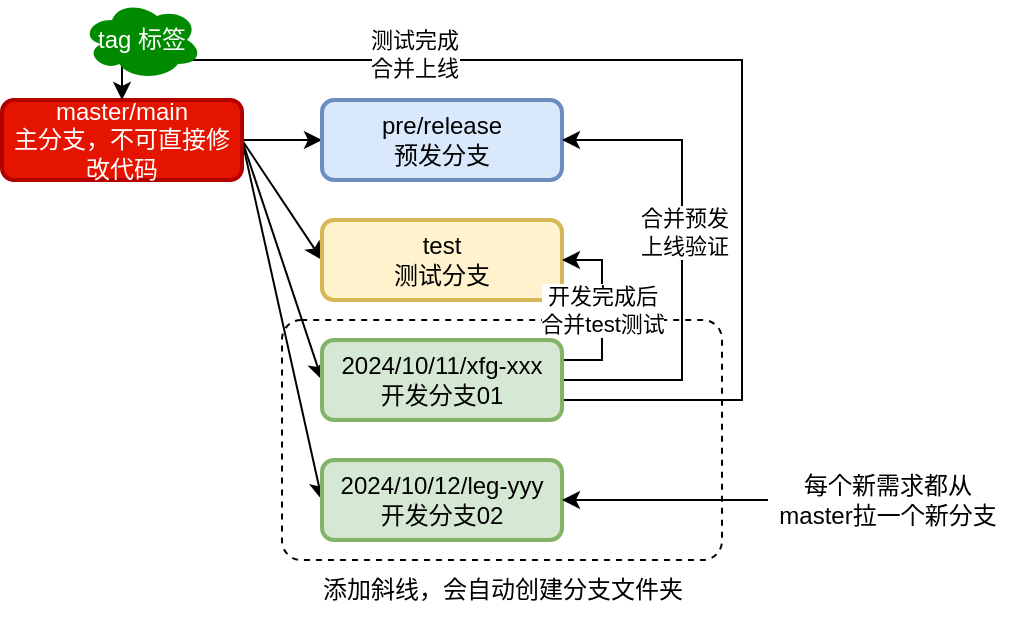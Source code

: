 <mxfile version="20.2.8" type="device"><diagram id="b3KVwdEi1yZBJCYzfYAi" name="第 1 页"><mxGraphModel dx="949" dy="594" grid="0" gridSize="10" guides="1" tooltips="1" connect="1" arrows="1" fold="1" page="1" pageScale="1" pageWidth="900" pageHeight="1600" math="0" shadow="0"><root><mxCell id="0"/><mxCell id="1" parent="0"/><mxCell id="AR7Ozd4zf5LJtlZ91HWl-15" value="" style="rounded=1;whiteSpace=wrap;html=1;strokeWidth=1;dashed=1;fillColor=none;arcSize=8;" vertex="1" parent="1"><mxGeometry x="220" y="350" width="220" height="120" as="geometry"/></mxCell><mxCell id="AR7Ozd4zf5LJtlZ91HWl-7" style="rounded=0;orthogonalLoop=1;jettySize=auto;html=1;exitX=1;exitY=0.5;exitDx=0;exitDy=0;entryX=0;entryY=0.5;entryDx=0;entryDy=0;" edge="1" parent="1" source="AR7Ozd4zf5LJtlZ91HWl-1" target="AR7Ozd4zf5LJtlZ91HWl-4"><mxGeometry relative="1" as="geometry"/></mxCell><mxCell id="AR7Ozd4zf5LJtlZ91HWl-8" style="edgeStyle=none;rounded=0;orthogonalLoop=1;jettySize=auto;html=1;exitX=1;exitY=0.5;exitDx=0;exitDy=0;entryX=0;entryY=0.5;entryDx=0;entryDy=0;" edge="1" parent="1" source="AR7Ozd4zf5LJtlZ91HWl-1" target="AR7Ozd4zf5LJtlZ91HWl-5"><mxGeometry relative="1" as="geometry"/></mxCell><mxCell id="AR7Ozd4zf5LJtlZ91HWl-9" style="edgeStyle=none;rounded=0;orthogonalLoop=1;jettySize=auto;html=1;exitX=1;exitY=0.5;exitDx=0;exitDy=0;entryX=0;entryY=0.5;entryDx=0;entryDy=0;" edge="1" parent="1" source="AR7Ozd4zf5LJtlZ91HWl-1" target="AR7Ozd4zf5LJtlZ91HWl-3"><mxGeometry relative="1" as="geometry"/></mxCell><mxCell id="AR7Ozd4zf5LJtlZ91HWl-11" style="edgeStyle=none;rounded=0;orthogonalLoop=1;jettySize=auto;html=1;exitX=1;exitY=0.5;exitDx=0;exitDy=0;entryX=0;entryY=0.5;entryDx=0;entryDy=0;" edge="1" parent="1" source="AR7Ozd4zf5LJtlZ91HWl-1" target="AR7Ozd4zf5LJtlZ91HWl-10"><mxGeometry relative="1" as="geometry"/></mxCell><mxCell id="AR7Ozd4zf5LJtlZ91HWl-1" value="master/main&lt;br&gt;主分支，不可直接修改代码" style="rounded=1;whiteSpace=wrap;html=1;strokeWidth=2;fillColor=#e51400;fontColor=#ffffff;strokeColor=#B20000;" vertex="1" parent="1"><mxGeometry x="80" y="240" width="120" height="40" as="geometry"/></mxCell><mxCell id="AR7Ozd4zf5LJtlZ91HWl-3" value="test&lt;br&gt;测试分支" style="rounded=1;whiteSpace=wrap;html=1;strokeWidth=2;fillColor=#fff2cc;strokeColor=#d6b656;" vertex="1" parent="1"><mxGeometry x="240" y="300" width="120" height="40" as="geometry"/></mxCell><mxCell id="AR7Ozd4zf5LJtlZ91HWl-4" value="pre/release&lt;br&gt;预发分支" style="rounded=1;whiteSpace=wrap;html=1;strokeWidth=2;fillColor=#dae8fc;strokeColor=#6c8ebf;" vertex="1" parent="1"><mxGeometry x="240" y="240" width="120" height="40" as="geometry"/></mxCell><mxCell id="AR7Ozd4zf5LJtlZ91HWl-12" value="开发完成后&lt;br&gt;合并test测试" style="edgeStyle=orthogonalEdgeStyle;rounded=0;orthogonalLoop=1;jettySize=auto;html=1;exitX=1;exitY=0.25;exitDx=0;exitDy=0;entryX=1;entryY=0.5;entryDx=0;entryDy=0;" edge="1" parent="1" source="AR7Ozd4zf5LJtlZ91HWl-5" target="AR7Ozd4zf5LJtlZ91HWl-3"><mxGeometry relative="1" as="geometry"/></mxCell><mxCell id="AR7Ozd4zf5LJtlZ91HWl-13" style="edgeStyle=orthogonalEdgeStyle;rounded=0;orthogonalLoop=1;jettySize=auto;html=1;exitX=1;exitY=0.5;exitDx=0;exitDy=0;entryX=1;entryY=0.5;entryDx=0;entryDy=0;" edge="1" parent="1" source="AR7Ozd4zf5LJtlZ91HWl-5" target="AR7Ozd4zf5LJtlZ91HWl-4"><mxGeometry relative="1" as="geometry"><Array as="points"><mxPoint x="420" y="380"/><mxPoint x="420" y="260"/></Array></mxGeometry></mxCell><mxCell id="AR7Ozd4zf5LJtlZ91HWl-14" value="合并预发&lt;br&gt;上线验证" style="edgeLabel;html=1;align=center;verticalAlign=middle;resizable=0;points=[];" vertex="1" connectable="0" parent="AR7Ozd4zf5LJtlZ91HWl-13"><mxGeometry x="0.12" y="-1" relative="1" as="geometry"><mxPoint as="offset"/></mxGeometry></mxCell><mxCell id="AR7Ozd4zf5LJtlZ91HWl-17" style="edgeStyle=orthogonalEdgeStyle;rounded=0;orthogonalLoop=1;jettySize=auto;html=1;exitX=1;exitY=0.75;exitDx=0;exitDy=0;entryX=0.5;entryY=0;entryDx=0;entryDy=0;" edge="1" parent="1" source="AR7Ozd4zf5LJtlZ91HWl-5" target="AR7Ozd4zf5LJtlZ91HWl-1"><mxGeometry relative="1" as="geometry"><Array as="points"><mxPoint x="450" y="390"/><mxPoint x="450" y="220"/><mxPoint x="140" y="220"/></Array></mxGeometry></mxCell><mxCell id="AR7Ozd4zf5LJtlZ91HWl-18" value="测试完成&lt;br&gt;合并上线" style="edgeLabel;html=1;align=center;verticalAlign=middle;resizable=0;points=[];" vertex="1" connectable="0" parent="AR7Ozd4zf5LJtlZ91HWl-17"><mxGeometry x="0.438" y="-3" relative="1" as="geometry"><mxPoint as="offset"/></mxGeometry></mxCell><mxCell id="AR7Ozd4zf5LJtlZ91HWl-5" value="2024/10/11/xfg-xxx&lt;br&gt;开发分支01" style="rounded=1;whiteSpace=wrap;html=1;strokeWidth=2;fillColor=#d5e8d4;strokeColor=#82b366;" vertex="1" parent="1"><mxGeometry x="240" y="360" width="120" height="40" as="geometry"/></mxCell><mxCell id="AR7Ozd4zf5LJtlZ91HWl-10" value="2024/10/12/leg-yyy&lt;br&gt;开发分支02" style="rounded=1;whiteSpace=wrap;html=1;strokeWidth=2;fillColor=#d5e8d4;strokeColor=#82b366;" vertex="1" parent="1"><mxGeometry x="240" y="420" width="120" height="40" as="geometry"/></mxCell><mxCell id="AR7Ozd4zf5LJtlZ91HWl-16" value="添加斜线，会自动创建分支文件夹" style="text;html=1;align=center;verticalAlign=middle;resizable=0;points=[];autosize=1;strokeColor=none;fillColor=none;" vertex="1" parent="1"><mxGeometry x="230" y="470" width="200" height="30" as="geometry"/></mxCell><mxCell id="AR7Ozd4zf5LJtlZ91HWl-19" value="tag 标签" style="ellipse;shape=cloud;whiteSpace=wrap;html=1;dashed=1;strokeWidth=1;fillColor=#008a00;fontColor=#ffffff;strokeColor=none;" vertex="1" parent="1"><mxGeometry x="120" y="190" width="60" height="40" as="geometry"/></mxCell><mxCell id="AR7Ozd4zf5LJtlZ91HWl-20" value="" style="endArrow=classic;html=1;rounded=0;entryX=1;entryY=0.5;entryDx=0;entryDy=0;exitX=0;exitY=0.5;exitDx=0;exitDy=0;" edge="1" parent="1" source="AR7Ozd4zf5LJtlZ91HWl-21" target="AR7Ozd4zf5LJtlZ91HWl-10"><mxGeometry width="50" height="50" relative="1" as="geometry"><mxPoint x="480" y="449" as="sourcePoint"/><mxPoint x="546" y="462" as="targetPoint"/></mxGeometry></mxCell><mxCell id="AR7Ozd4zf5LJtlZ91HWl-21" value="每个新需求都从master拉一个新分支" style="rounded=1;whiteSpace=wrap;html=1;strokeWidth=2;strokeColor=none;" vertex="1" parent="1"><mxGeometry x="463" y="420" width="120" height="40" as="geometry"/></mxCell></root></mxGraphModel></diagram></mxfile>